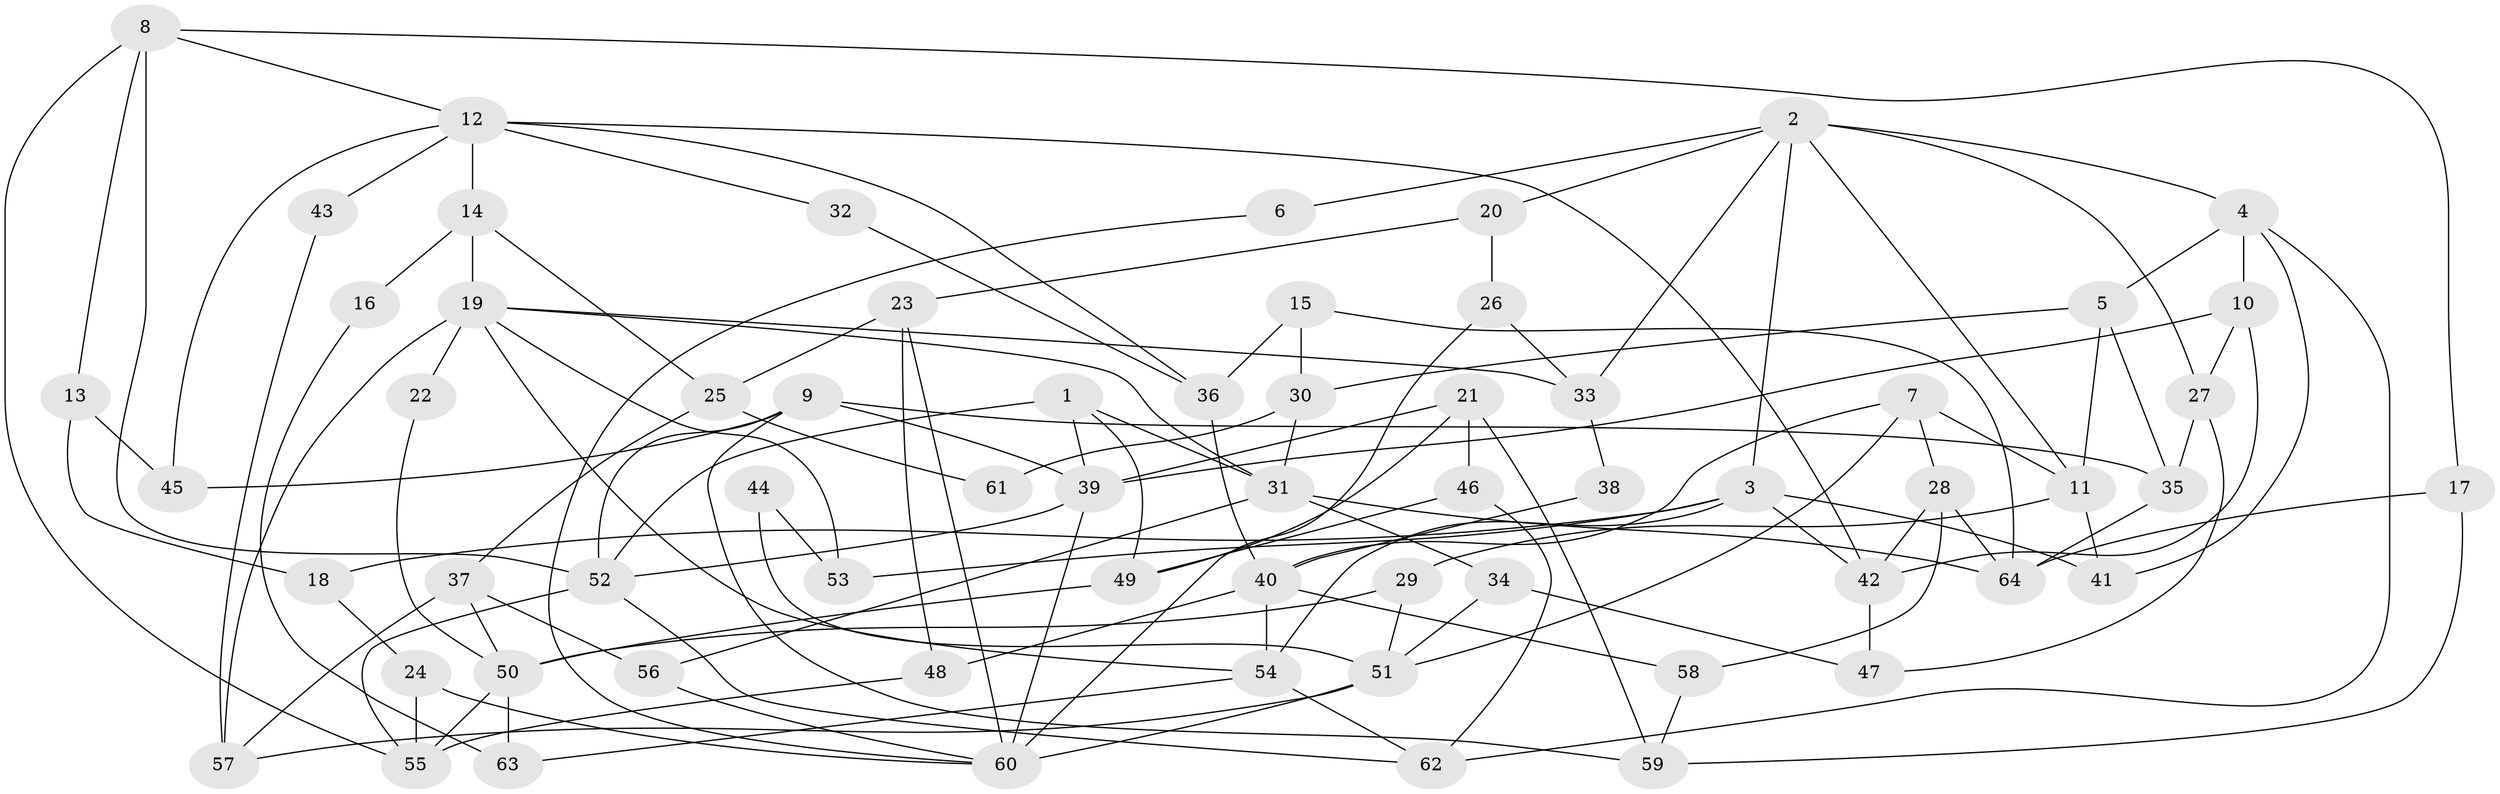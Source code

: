 // coarse degree distribution, {3: 0.15, 7: 0.175, 9: 0.075, 6: 0.125, 4: 0.2, 5: 0.15, 2: 0.1, 8: 0.025}
// Generated by graph-tools (version 1.1) at 2025/52/02/27/25 19:52:04]
// undirected, 64 vertices, 128 edges
graph export_dot {
graph [start="1"]
  node [color=gray90,style=filled];
  1;
  2;
  3;
  4;
  5;
  6;
  7;
  8;
  9;
  10;
  11;
  12;
  13;
  14;
  15;
  16;
  17;
  18;
  19;
  20;
  21;
  22;
  23;
  24;
  25;
  26;
  27;
  28;
  29;
  30;
  31;
  32;
  33;
  34;
  35;
  36;
  37;
  38;
  39;
  40;
  41;
  42;
  43;
  44;
  45;
  46;
  47;
  48;
  49;
  50;
  51;
  52;
  53;
  54;
  55;
  56;
  57;
  58;
  59;
  60;
  61;
  62;
  63;
  64;
  1 -- 31;
  1 -- 52;
  1 -- 39;
  1 -- 49;
  2 -- 4;
  2 -- 27;
  2 -- 3;
  2 -- 6;
  2 -- 11;
  2 -- 20;
  2 -- 33;
  3 -- 18;
  3 -- 41;
  3 -- 42;
  3 -- 53;
  3 -- 54;
  4 -- 5;
  4 -- 41;
  4 -- 10;
  4 -- 62;
  5 -- 11;
  5 -- 30;
  5 -- 35;
  6 -- 60;
  7 -- 28;
  7 -- 40;
  7 -- 11;
  7 -- 51;
  8 -- 17;
  8 -- 52;
  8 -- 12;
  8 -- 13;
  8 -- 55;
  9 -- 39;
  9 -- 52;
  9 -- 35;
  9 -- 45;
  9 -- 59;
  10 -- 39;
  10 -- 27;
  10 -- 42;
  11 -- 29;
  11 -- 41;
  12 -- 42;
  12 -- 14;
  12 -- 32;
  12 -- 36;
  12 -- 43;
  12 -- 45;
  13 -- 45;
  13 -- 18;
  14 -- 19;
  14 -- 16;
  14 -- 25;
  15 -- 64;
  15 -- 36;
  15 -- 30;
  16 -- 63;
  17 -- 64;
  17 -- 59;
  18 -- 24;
  19 -- 57;
  19 -- 54;
  19 -- 22;
  19 -- 31;
  19 -- 33;
  19 -- 53;
  20 -- 26;
  20 -- 23;
  21 -- 46;
  21 -- 59;
  21 -- 39;
  21 -- 49;
  22 -- 50;
  23 -- 60;
  23 -- 25;
  23 -- 48;
  24 -- 60;
  24 -- 55;
  25 -- 37;
  25 -- 61;
  26 -- 60;
  26 -- 33;
  27 -- 35;
  27 -- 47;
  28 -- 64;
  28 -- 42;
  28 -- 58;
  29 -- 51;
  29 -- 50;
  30 -- 31;
  30 -- 61;
  31 -- 56;
  31 -- 34;
  31 -- 64;
  32 -- 36;
  33 -- 38;
  34 -- 47;
  34 -- 51;
  35 -- 64;
  36 -- 40;
  37 -- 50;
  37 -- 56;
  37 -- 57;
  38 -- 40;
  39 -- 52;
  39 -- 60;
  40 -- 54;
  40 -- 48;
  40 -- 58;
  42 -- 47;
  43 -- 57;
  44 -- 51;
  44 -- 53;
  46 -- 62;
  46 -- 49;
  48 -- 55;
  49 -- 50;
  50 -- 55;
  50 -- 63;
  51 -- 57;
  51 -- 60;
  52 -- 55;
  52 -- 62;
  54 -- 62;
  54 -- 63;
  56 -- 60;
  58 -- 59;
}
